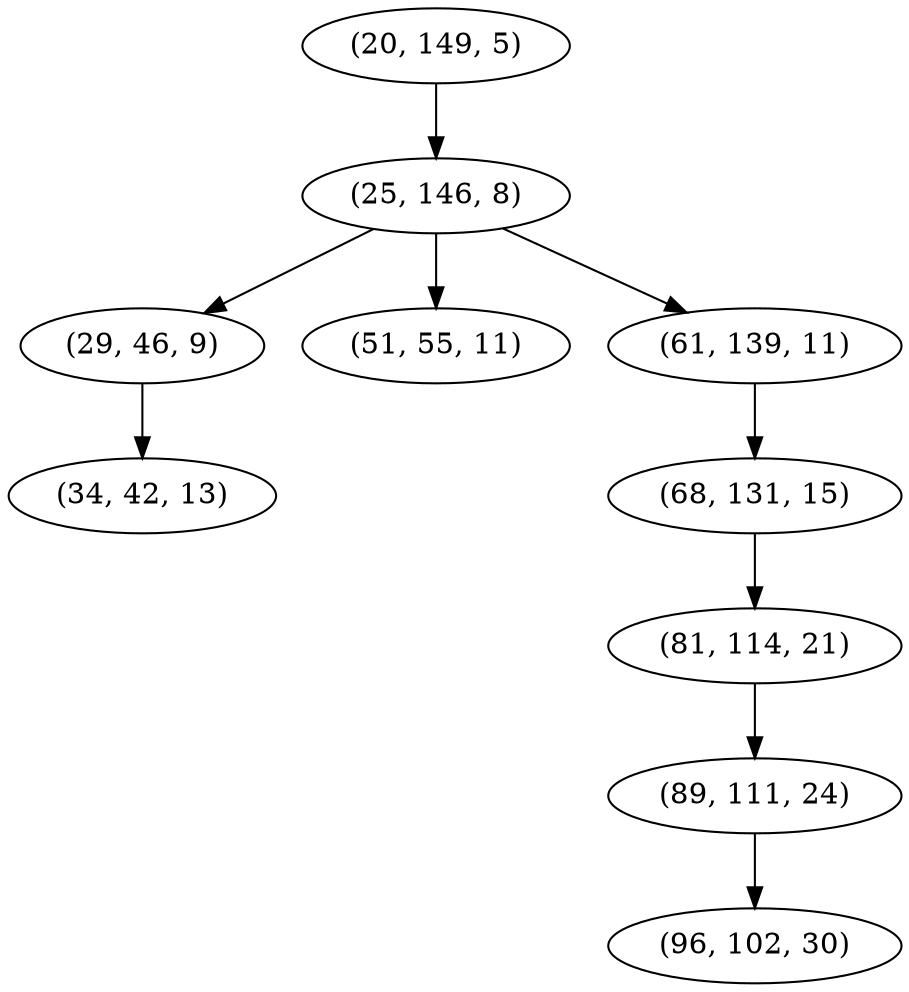 digraph tree {
    "(20, 149, 5)";
    "(25, 146, 8)";
    "(29, 46, 9)";
    "(34, 42, 13)";
    "(51, 55, 11)";
    "(61, 139, 11)";
    "(68, 131, 15)";
    "(81, 114, 21)";
    "(89, 111, 24)";
    "(96, 102, 30)";
    "(20, 149, 5)" -> "(25, 146, 8)";
    "(25, 146, 8)" -> "(29, 46, 9)";
    "(25, 146, 8)" -> "(51, 55, 11)";
    "(25, 146, 8)" -> "(61, 139, 11)";
    "(29, 46, 9)" -> "(34, 42, 13)";
    "(61, 139, 11)" -> "(68, 131, 15)";
    "(68, 131, 15)" -> "(81, 114, 21)";
    "(81, 114, 21)" -> "(89, 111, 24)";
    "(89, 111, 24)" -> "(96, 102, 30)";
}
